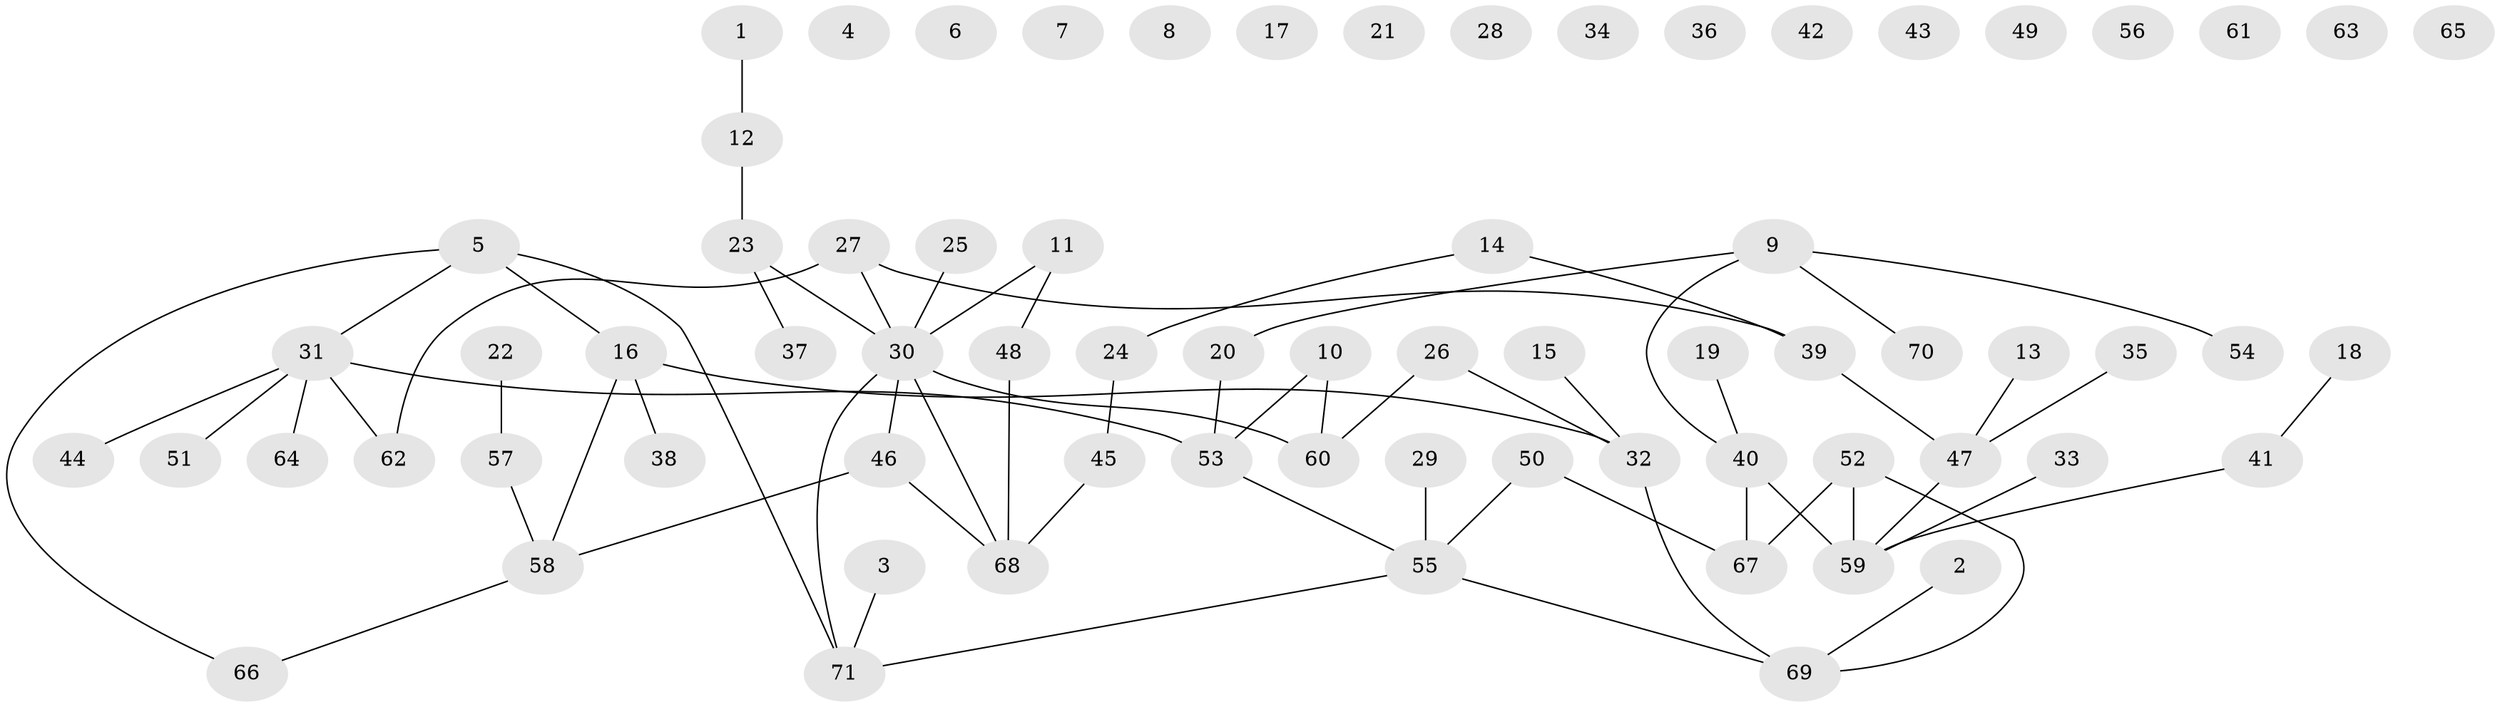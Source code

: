 // coarse degree distribution, {1: 0.24, 3: 0.16, 0: 0.32, 4: 0.08, 7: 0.02, 2: 0.08, 5: 0.1}
// Generated by graph-tools (version 1.1) at 2025/23/03/03/25 07:23:28]
// undirected, 71 vertices, 68 edges
graph export_dot {
graph [start="1"]
  node [color=gray90,style=filled];
  1;
  2;
  3;
  4;
  5;
  6;
  7;
  8;
  9;
  10;
  11;
  12;
  13;
  14;
  15;
  16;
  17;
  18;
  19;
  20;
  21;
  22;
  23;
  24;
  25;
  26;
  27;
  28;
  29;
  30;
  31;
  32;
  33;
  34;
  35;
  36;
  37;
  38;
  39;
  40;
  41;
  42;
  43;
  44;
  45;
  46;
  47;
  48;
  49;
  50;
  51;
  52;
  53;
  54;
  55;
  56;
  57;
  58;
  59;
  60;
  61;
  62;
  63;
  64;
  65;
  66;
  67;
  68;
  69;
  70;
  71;
  1 -- 12;
  2 -- 69;
  3 -- 71;
  5 -- 16;
  5 -- 31;
  5 -- 66;
  5 -- 71;
  9 -- 20;
  9 -- 40;
  9 -- 54;
  9 -- 70;
  10 -- 53;
  10 -- 60;
  11 -- 30;
  11 -- 48;
  12 -- 23;
  13 -- 47;
  14 -- 24;
  14 -- 39;
  15 -- 32;
  16 -- 32;
  16 -- 38;
  16 -- 58;
  18 -- 41;
  19 -- 40;
  20 -- 53;
  22 -- 57;
  23 -- 30;
  23 -- 37;
  24 -- 45;
  25 -- 30;
  26 -- 32;
  26 -- 60;
  27 -- 30;
  27 -- 39;
  27 -- 62;
  29 -- 55;
  30 -- 46;
  30 -- 60;
  30 -- 68;
  30 -- 71;
  31 -- 44;
  31 -- 51;
  31 -- 53;
  31 -- 62;
  31 -- 64;
  32 -- 69;
  33 -- 59;
  35 -- 47;
  39 -- 47;
  40 -- 59;
  40 -- 67;
  41 -- 59;
  45 -- 68;
  46 -- 58;
  46 -- 68;
  47 -- 59;
  48 -- 68;
  50 -- 55;
  50 -- 67;
  52 -- 59;
  52 -- 67;
  52 -- 69;
  53 -- 55;
  55 -- 69;
  55 -- 71;
  57 -- 58;
  58 -- 66;
}
